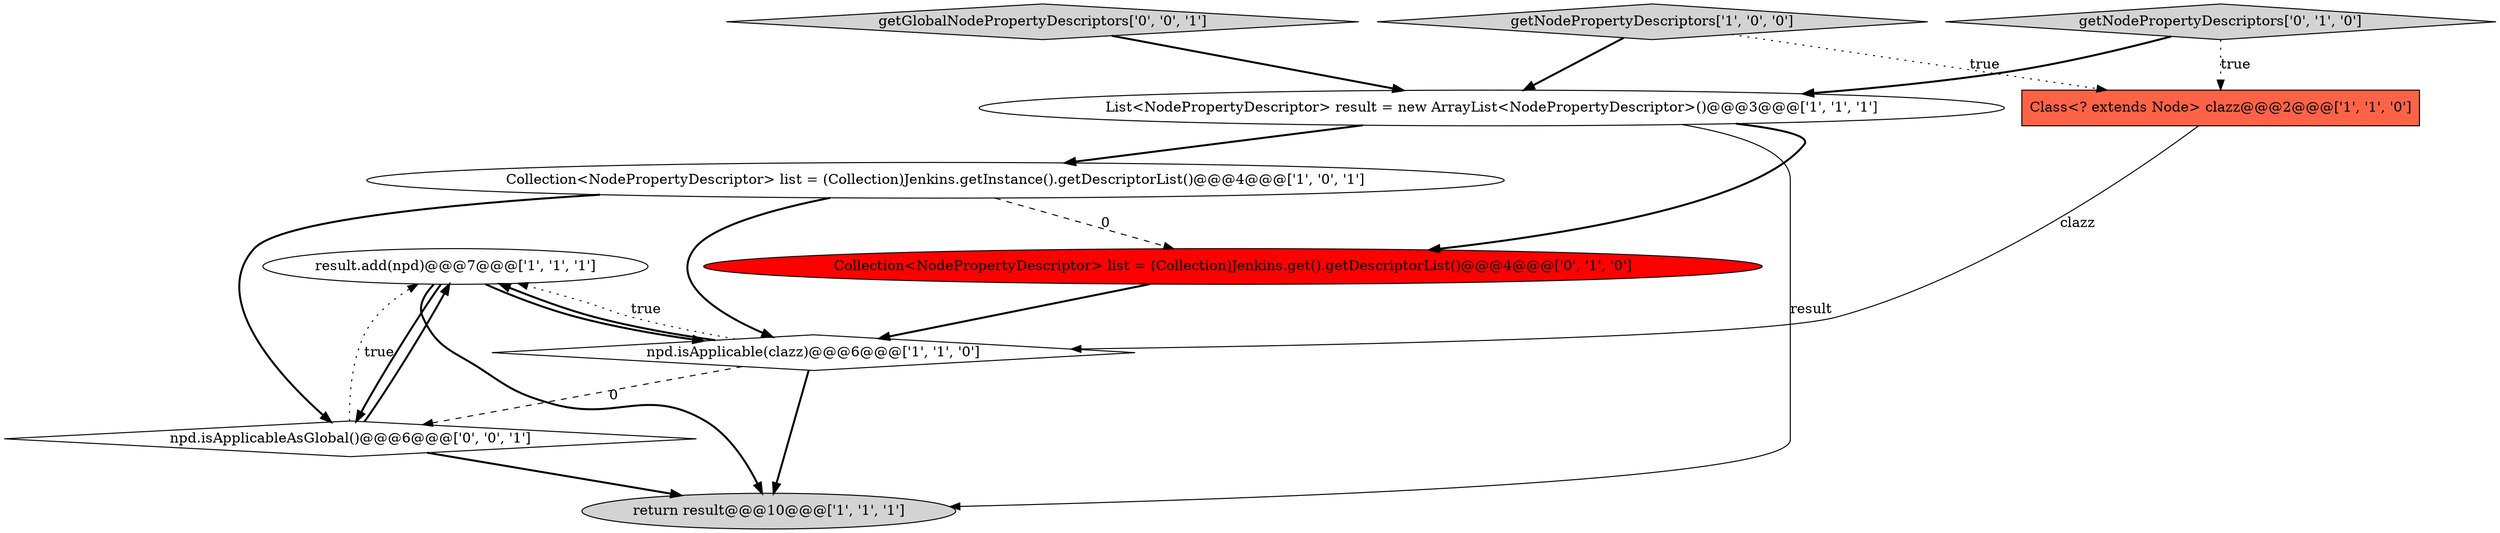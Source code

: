 digraph {
5 [style = filled, label = "result.add(npd)@@@7@@@['1', '1', '1']", fillcolor = white, shape = ellipse image = "AAA0AAABBB1BBB"];
8 [style = filled, label = "getNodePropertyDescriptors['0', '1', '0']", fillcolor = lightgray, shape = diamond image = "AAA0AAABBB2BBB"];
9 [style = filled, label = "getGlobalNodePropertyDescriptors['0', '0', '1']", fillcolor = lightgray, shape = diamond image = "AAA0AAABBB3BBB"];
10 [style = filled, label = "npd.isApplicableAsGlobal()@@@6@@@['0', '0', '1']", fillcolor = white, shape = diamond image = "AAA0AAABBB3BBB"];
4 [style = filled, label = "getNodePropertyDescriptors['1', '0', '0']", fillcolor = lightgray, shape = diamond image = "AAA0AAABBB1BBB"];
2 [style = filled, label = "return result@@@10@@@['1', '1', '1']", fillcolor = lightgray, shape = ellipse image = "AAA0AAABBB1BBB"];
3 [style = filled, label = "Collection<NodePropertyDescriptor> list = (Collection)Jenkins.getInstance().getDescriptorList()@@@4@@@['1', '0', '1']", fillcolor = white, shape = ellipse image = "AAA0AAABBB1BBB"];
1 [style = filled, label = "npd.isApplicable(clazz)@@@6@@@['1', '1', '0']", fillcolor = white, shape = diamond image = "AAA0AAABBB1BBB"];
0 [style = filled, label = "Class<? extends Node> clazz@@@2@@@['1', '1', '0']", fillcolor = tomato, shape = box image = "AAA0AAABBB1BBB"];
7 [style = filled, label = "Collection<NodePropertyDescriptor> list = (Collection)Jenkins.get().getDescriptorList()@@@4@@@['0', '1', '0']", fillcolor = red, shape = ellipse image = "AAA1AAABBB2BBB"];
6 [style = filled, label = "List<NodePropertyDescriptor> result = new ArrayList<NodePropertyDescriptor>()@@@3@@@['1', '1', '1']", fillcolor = white, shape = ellipse image = "AAA0AAABBB1BBB"];
1->5 [style = bold, label=""];
6->3 [style = bold, label=""];
5->10 [style = bold, label=""];
7->1 [style = bold, label=""];
3->1 [style = bold, label=""];
4->6 [style = bold, label=""];
3->7 [style = dashed, label="0"];
4->0 [style = dotted, label="true"];
8->6 [style = bold, label=""];
1->10 [style = dashed, label="0"];
10->5 [style = dotted, label="true"];
9->6 [style = bold, label=""];
3->10 [style = bold, label=""];
5->1 [style = bold, label=""];
5->2 [style = bold, label=""];
10->5 [style = bold, label=""];
10->2 [style = bold, label=""];
1->2 [style = bold, label=""];
8->0 [style = dotted, label="true"];
6->7 [style = bold, label=""];
1->5 [style = dotted, label="true"];
6->2 [style = solid, label="result"];
0->1 [style = solid, label="clazz"];
}
